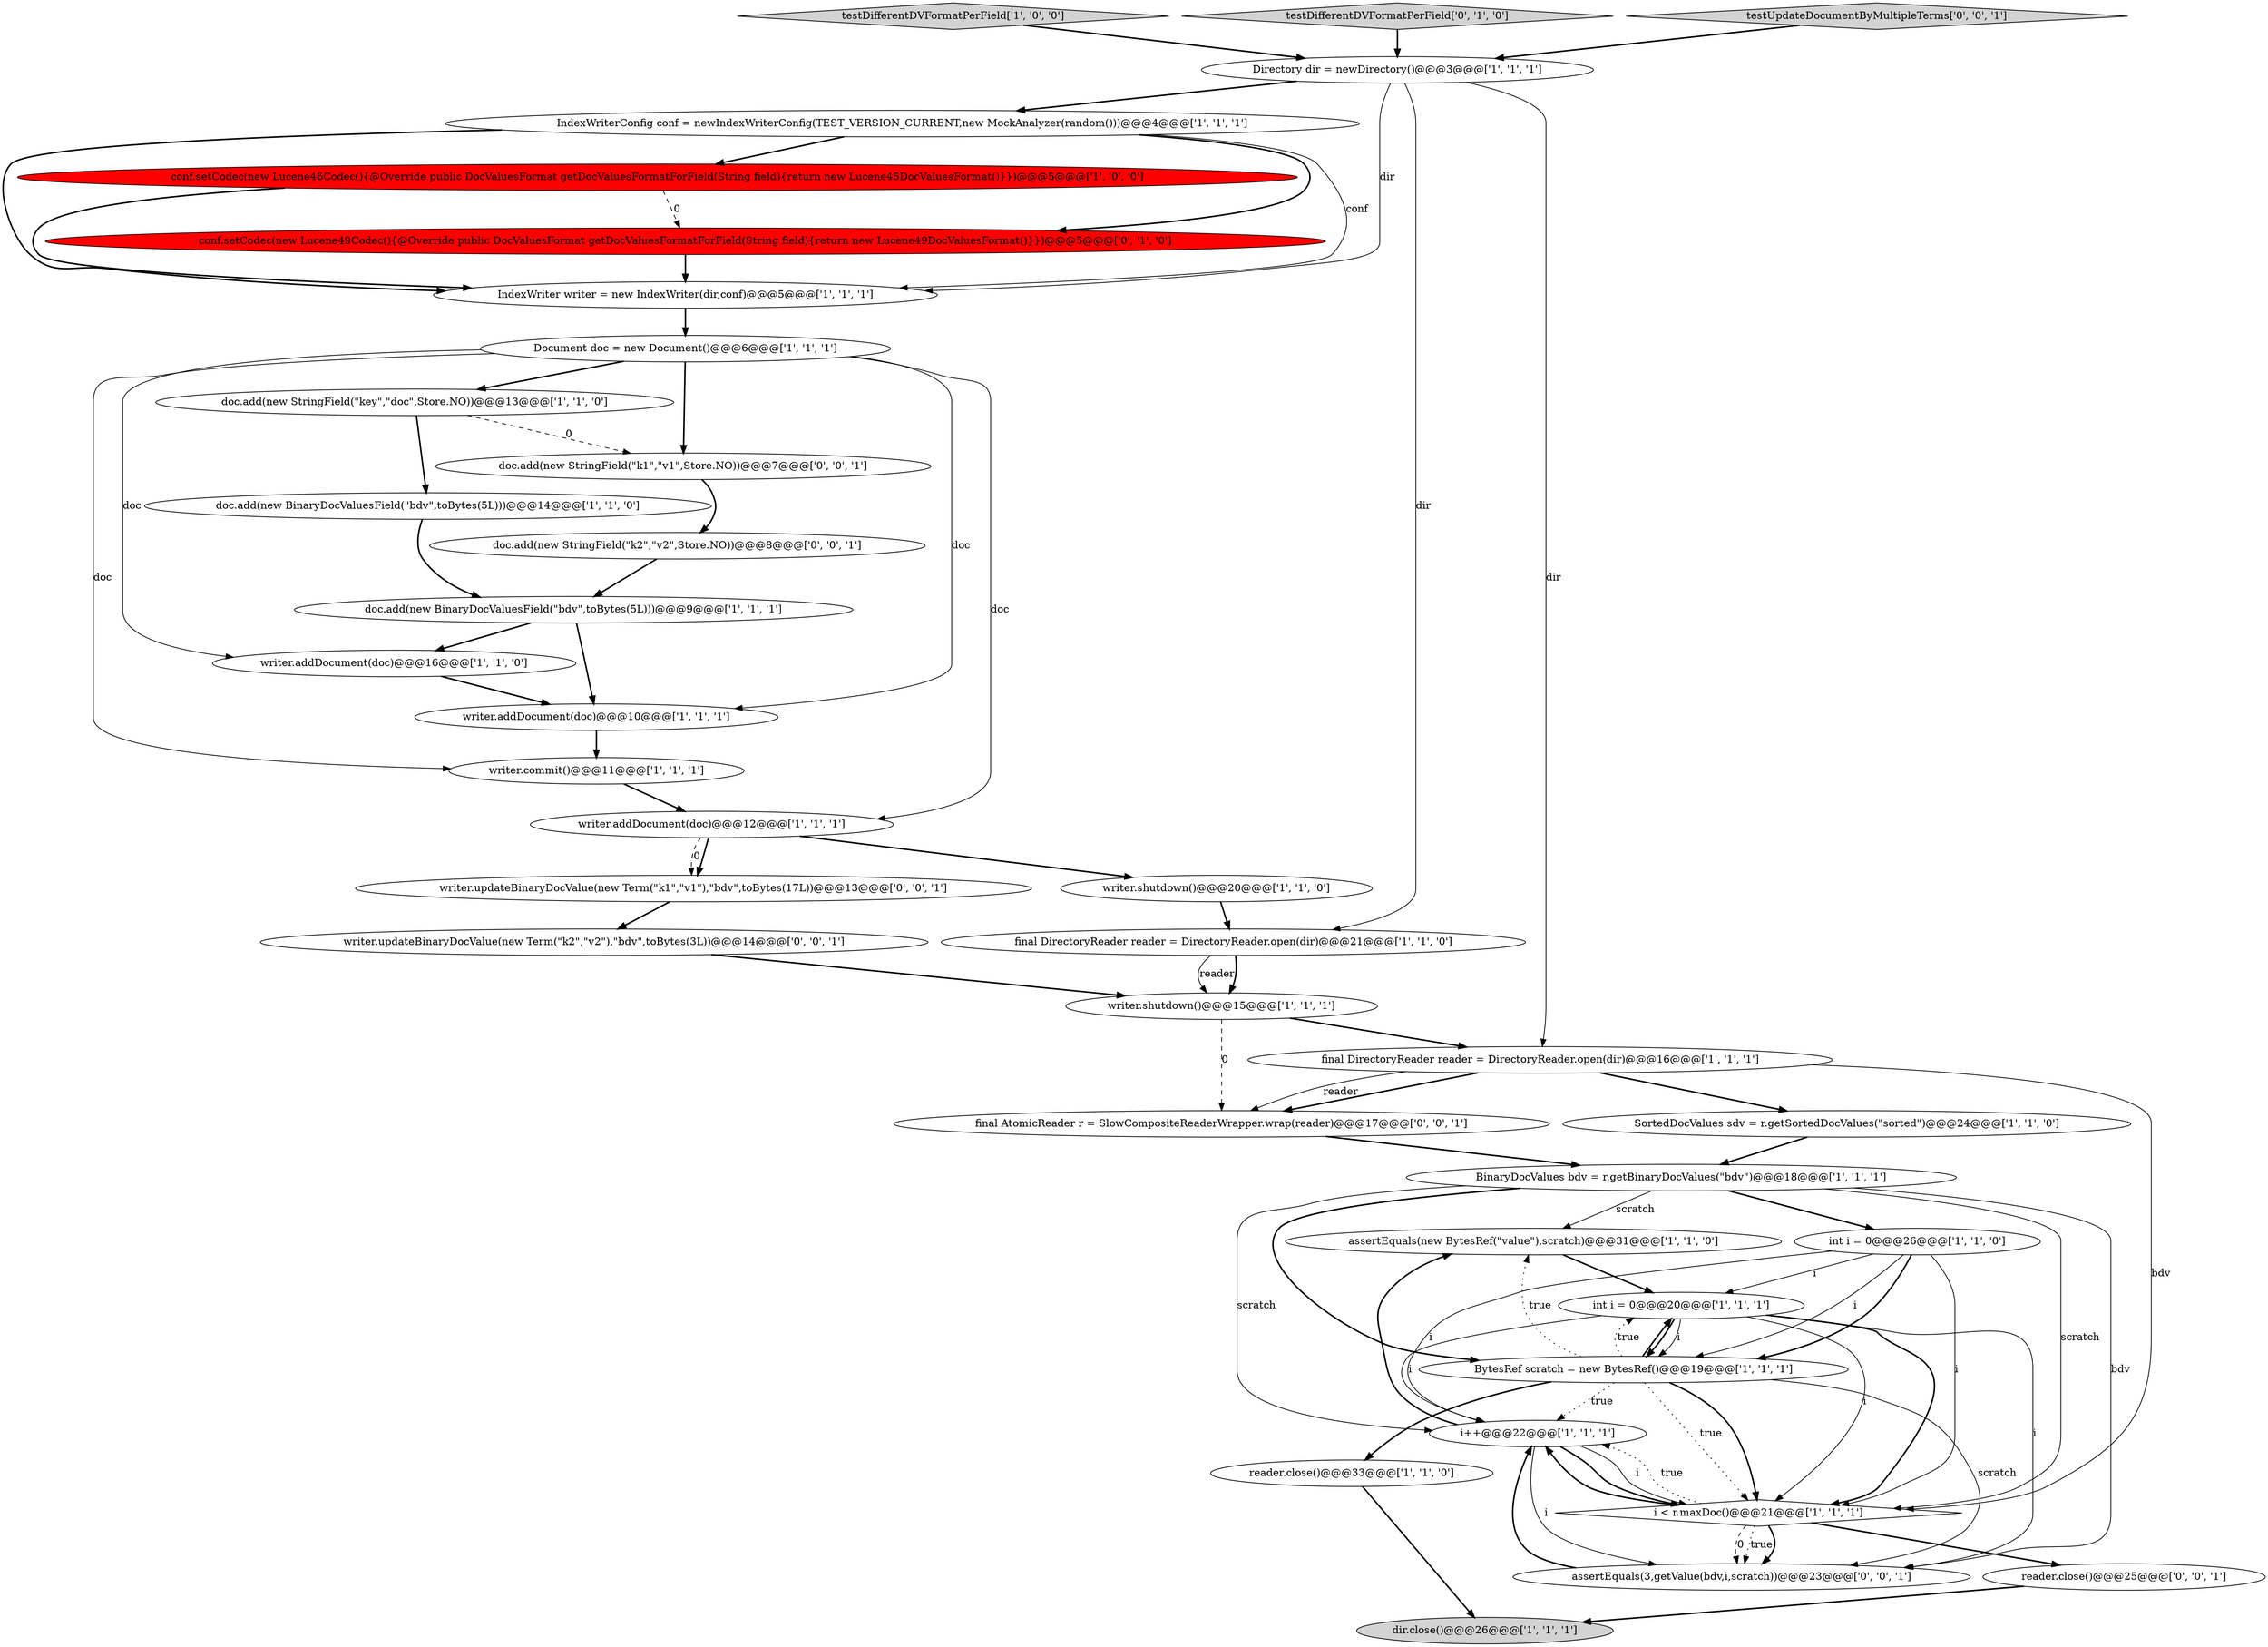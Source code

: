 digraph {
4 [style = filled, label = "writer.addDocument(doc)@@@12@@@['1', '1', '1']", fillcolor = white, shape = ellipse image = "AAA0AAABBB1BBB"];
32 [style = filled, label = "final AtomicReader r = SlowCompositeReaderWrapper.wrap(reader)@@@17@@@['0', '0', '1']", fillcolor = white, shape = ellipse image = "AAA0AAABBB3BBB"];
29 [style = filled, label = "doc.add(new StringField(\"k2\",\"v2\",Store.NO))@@@8@@@['0', '0', '1']", fillcolor = white, shape = ellipse image = "AAA0AAABBB3BBB"];
9 [style = filled, label = "writer.shutdown()@@@20@@@['1', '1', '0']", fillcolor = white, shape = ellipse image = "AAA0AAABBB1BBB"];
12 [style = filled, label = "SortedDocValues sdv = r.getSortedDocValues(\"sorted\")@@@24@@@['1', '1', '0']", fillcolor = white, shape = ellipse image = "AAA0AAABBB1BBB"];
30 [style = filled, label = "writer.updateBinaryDocValue(new Term(\"k2\",\"v2\"),\"bdv\",toBytes(3L))@@@14@@@['0', '0', '1']", fillcolor = white, shape = ellipse image = "AAA0AAABBB3BBB"];
2 [style = filled, label = "assertEquals(new BytesRef(\"value\"),scratch)@@@31@@@['1', '1', '0']", fillcolor = white, shape = ellipse image = "AAA0AAABBB1BBB"];
20 [style = filled, label = "int i = 0@@@20@@@['1', '1', '1']", fillcolor = white, shape = ellipse image = "AAA0AAABBB1BBB"];
23 [style = filled, label = "i++@@@22@@@['1', '1', '1']", fillcolor = white, shape = ellipse image = "AAA0AAABBB1BBB"];
18 [style = filled, label = "writer.addDocument(doc)@@@10@@@['1', '1', '1']", fillcolor = white, shape = ellipse image = "AAA0AAABBB1BBB"];
0 [style = filled, label = "IndexWriter writer = new IndexWriter(dir,conf)@@@5@@@['1', '1', '1']", fillcolor = white, shape = ellipse image = "AAA0AAABBB1BBB"];
28 [style = filled, label = "conf.setCodec(new Lucene49Codec(){@Override public DocValuesFormat getDocValuesFormatForField(String field){return new Lucene49DocValuesFormat()}})@@@5@@@['0', '1', '0']", fillcolor = red, shape = ellipse image = "AAA1AAABBB2BBB"];
25 [style = filled, label = "writer.shutdown()@@@15@@@['1', '1', '1']", fillcolor = white, shape = ellipse image = "AAA0AAABBB1BBB"];
14 [style = filled, label = "doc.add(new BinaryDocValuesField(\"bdv\",toBytes(5L)))@@@9@@@['1', '1', '1']", fillcolor = white, shape = ellipse image = "AAA0AAABBB1BBB"];
15 [style = filled, label = "BytesRef scratch = new BytesRef()@@@19@@@['1', '1', '1']", fillcolor = white, shape = ellipse image = "AAA0AAABBB1BBB"];
26 [style = filled, label = "conf.setCodec(new Lucene46Codec(){@Override public DocValuesFormat getDocValuesFormatForField(String field){return new Lucene45DocValuesFormat()}})@@@5@@@['1', '0', '0']", fillcolor = red, shape = ellipse image = "AAA1AAABBB1BBB"];
10 [style = filled, label = "BinaryDocValues bdv = r.getBinaryDocValues(\"bdv\")@@@18@@@['1', '1', '1']", fillcolor = white, shape = ellipse image = "AAA0AAABBB1BBB"];
7 [style = filled, label = "i < r.maxDoc()@@@21@@@['1', '1', '1']", fillcolor = white, shape = diamond image = "AAA0AAABBB1BBB"];
16 [style = filled, label = "Document doc = new Document()@@@6@@@['1', '1', '1']", fillcolor = white, shape = ellipse image = "AAA0AAABBB1BBB"];
13 [style = filled, label = "int i = 0@@@26@@@['1', '1', '0']", fillcolor = white, shape = ellipse image = "AAA0AAABBB1BBB"];
36 [style = filled, label = "assertEquals(3,getValue(bdv,i,scratch))@@@23@@@['0', '0', '1']", fillcolor = white, shape = ellipse image = "AAA0AAABBB3BBB"];
1 [style = filled, label = "final DirectoryReader reader = DirectoryReader.open(dir)@@@21@@@['1', '1', '0']", fillcolor = white, shape = ellipse image = "AAA0AAABBB1BBB"];
11 [style = filled, label = "testDifferentDVFormatPerField['1', '0', '0']", fillcolor = lightgray, shape = diamond image = "AAA0AAABBB1BBB"];
21 [style = filled, label = "reader.close()@@@33@@@['1', '1', '0']", fillcolor = white, shape = ellipse image = "AAA0AAABBB1BBB"];
24 [style = filled, label = "writer.commit()@@@11@@@['1', '1', '1']", fillcolor = white, shape = ellipse image = "AAA0AAABBB1BBB"];
31 [style = filled, label = "writer.updateBinaryDocValue(new Term(\"k1\",\"v1\"),\"bdv\",toBytes(17L))@@@13@@@['0', '0', '1']", fillcolor = white, shape = ellipse image = "AAA0AAABBB3BBB"];
35 [style = filled, label = "reader.close()@@@25@@@['0', '0', '1']", fillcolor = white, shape = ellipse image = "AAA0AAABBB3BBB"];
19 [style = filled, label = "final DirectoryReader reader = DirectoryReader.open(dir)@@@16@@@['1', '1', '1']", fillcolor = white, shape = ellipse image = "AAA0AAABBB1BBB"];
8 [style = filled, label = "Directory dir = newDirectory()@@@3@@@['1', '1', '1']", fillcolor = white, shape = ellipse image = "AAA0AAABBB1BBB"];
27 [style = filled, label = "testDifferentDVFormatPerField['0', '1', '0']", fillcolor = lightgray, shape = diamond image = "AAA0AAABBB2BBB"];
5 [style = filled, label = "dir.close()@@@26@@@['1', '1', '1']", fillcolor = lightgray, shape = ellipse image = "AAA0AAABBB1BBB"];
6 [style = filled, label = "writer.addDocument(doc)@@@16@@@['1', '1', '0']", fillcolor = white, shape = ellipse image = "AAA0AAABBB1BBB"];
33 [style = filled, label = "testUpdateDocumentByMultipleTerms['0', '0', '1']", fillcolor = lightgray, shape = diamond image = "AAA0AAABBB3BBB"];
22 [style = filled, label = "doc.add(new StringField(\"key\",\"doc\",Store.NO))@@@13@@@['1', '1', '0']", fillcolor = white, shape = ellipse image = "AAA0AAABBB1BBB"];
3 [style = filled, label = "IndexWriterConfig conf = newIndexWriterConfig(TEST_VERSION_CURRENT,new MockAnalyzer(random()))@@@4@@@['1', '1', '1']", fillcolor = white, shape = ellipse image = "AAA0AAABBB1BBB"];
34 [style = filled, label = "doc.add(new StringField(\"k1\",\"v1\",Store.NO))@@@7@@@['0', '0', '1']", fillcolor = white, shape = ellipse image = "AAA0AAABBB3BBB"];
17 [style = filled, label = "doc.add(new BinaryDocValuesField(\"bdv\",toBytes(5L)))@@@14@@@['1', '1', '0']", fillcolor = white, shape = ellipse image = "AAA0AAABBB1BBB"];
10->36 [style = solid, label="bdv"];
7->36 [style = dotted, label="true"];
15->21 [style = bold, label=""];
13->23 [style = solid, label="i"];
7->35 [style = bold, label=""];
15->20 [style = dotted, label="true"];
22->34 [style = dashed, label="0"];
15->7 [style = dotted, label="true"];
16->4 [style = solid, label="doc"];
28->0 [style = bold, label=""];
12->10 [style = bold, label=""];
17->14 [style = bold, label=""];
15->20 [style = bold, label=""];
20->36 [style = solid, label="i"];
31->30 [style = bold, label=""];
25->19 [style = bold, label=""];
29->14 [style = bold, label=""];
20->15 [style = bold, label=""];
10->23 [style = solid, label="scratch"];
2->20 [style = bold, label=""];
19->12 [style = bold, label=""];
13->20 [style = solid, label="i"];
15->2 [style = dotted, label="true"];
8->0 [style = solid, label="dir"];
16->34 [style = bold, label=""];
32->10 [style = bold, label=""];
3->0 [style = bold, label=""];
10->2 [style = solid, label="scratch"];
35->5 [style = bold, label=""];
26->0 [style = bold, label=""];
7->23 [style = dotted, label="true"];
20->23 [style = solid, label="i"];
13->15 [style = solid, label="i"];
7->23 [style = bold, label=""];
16->18 [style = solid, label="doc"];
22->17 [style = bold, label=""];
11->8 [style = bold, label=""];
14->18 [style = bold, label=""];
23->7 [style = bold, label=""];
13->15 [style = bold, label=""];
20->7 [style = bold, label=""];
9->1 [style = bold, label=""];
16->24 [style = solid, label="doc"];
33->8 [style = bold, label=""];
27->8 [style = bold, label=""];
14->6 [style = bold, label=""];
20->15 [style = solid, label="i"];
4->9 [style = bold, label=""];
34->29 [style = bold, label=""];
0->16 [style = bold, label=""];
18->24 [style = bold, label=""];
20->7 [style = solid, label="i"];
19->7 [style = solid, label="bdv"];
3->0 [style = solid, label="conf"];
6->18 [style = bold, label=""];
8->3 [style = bold, label=""];
26->28 [style = dashed, label="0"];
13->7 [style = solid, label="i"];
3->26 [style = bold, label=""];
8->1 [style = solid, label="dir"];
21->5 [style = bold, label=""];
4->31 [style = bold, label=""];
3->28 [style = bold, label=""];
19->32 [style = bold, label=""];
10->13 [style = bold, label=""];
1->25 [style = solid, label="reader"];
23->2 [style = bold, label=""];
16->6 [style = solid, label="doc"];
15->23 [style = dotted, label="true"];
1->25 [style = bold, label=""];
7->36 [style = bold, label=""];
8->19 [style = solid, label="dir"];
25->32 [style = dashed, label="0"];
10->15 [style = bold, label=""];
15->7 [style = bold, label=""];
4->31 [style = dashed, label="0"];
30->25 [style = bold, label=""];
16->22 [style = bold, label=""];
24->4 [style = bold, label=""];
36->23 [style = bold, label=""];
10->7 [style = solid, label="scratch"];
15->36 [style = solid, label="scratch"];
19->32 [style = solid, label="reader"];
23->7 [style = solid, label="i"];
7->36 [style = dashed, label="0"];
23->36 [style = solid, label="i"];
}
